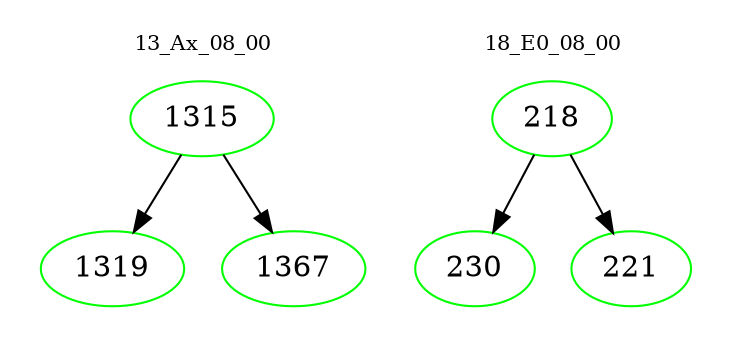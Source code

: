 digraph{
subgraph cluster_0 {
color = white
label = "13_Ax_08_00";
fontsize=10;
T0_1315 [label="1315", color="green"]
T0_1315 -> T0_1319 [color="black"]
T0_1319 [label="1319", color="green"]
T0_1315 -> T0_1367 [color="black"]
T0_1367 [label="1367", color="green"]
}
subgraph cluster_1 {
color = white
label = "18_E0_08_00";
fontsize=10;
T1_218 [label="218", color="green"]
T1_218 -> T1_230 [color="black"]
T1_230 [label="230", color="green"]
T1_218 -> T1_221 [color="black"]
T1_221 [label="221", color="green"]
}
}
